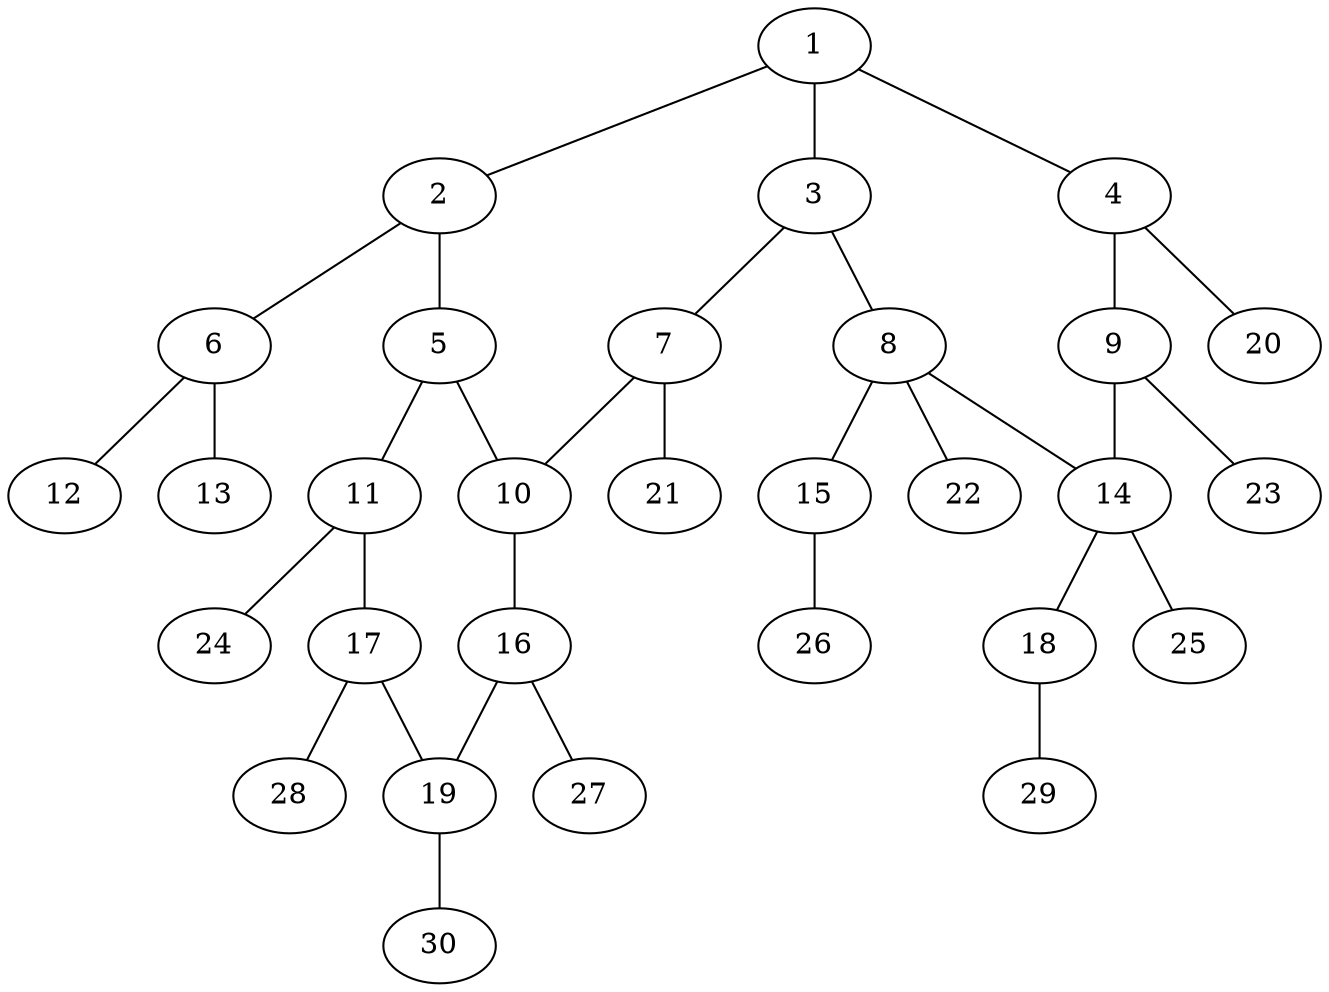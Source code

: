 graph molecule_1508 {
	1	 [chem=C];
	2	 [chem=C];
	1 -- 2	 [valence=2];
	3	 [chem=C];
	1 -- 3	 [valence=1];
	4	 [chem=C];
	1 -- 4	 [valence=1];
	5	 [chem=C];
	2 -- 5	 [valence=1];
	6	 [chem=N];
	2 -- 6	 [valence=1];
	7	 [chem=C];
	3 -- 7	 [valence=2];
	8	 [chem=C];
	3 -- 8	 [valence=1];
	9	 [chem=C];
	4 -- 9	 [valence=2];
	20	 [chem=H];
	4 -- 20	 [valence=1];
	10	 [chem=C];
	5 -- 10	 [valence=2];
	11	 [chem=C];
	5 -- 11	 [valence=1];
	12	 [chem=O];
	6 -- 12	 [valence=2];
	13	 [chem=O];
	6 -- 13	 [valence=1];
	7 -- 10	 [valence=1];
	21	 [chem=H];
	7 -- 21	 [valence=1];
	14	 [chem=C];
	8 -- 14	 [valence=1];
	15	 [chem=O];
	8 -- 15	 [valence=1];
	22	 [chem=H];
	8 -- 22	 [valence=1];
	9 -- 14	 [valence=1];
	23	 [chem=H];
	9 -- 23	 [valence=1];
	16	 [chem=C];
	10 -- 16	 [valence=1];
	17	 [chem=C];
	11 -- 17	 [valence=2];
	24	 [chem=H];
	11 -- 24	 [valence=1];
	18	 [chem=O];
	14 -- 18	 [valence=1];
	25	 [chem=H];
	14 -- 25	 [valence=1];
	26	 [chem=H];
	15 -- 26	 [valence=1];
	19	 [chem=C];
	16 -- 19	 [valence=2];
	27	 [chem=H];
	16 -- 27	 [valence=1];
	17 -- 19	 [valence=1];
	28	 [chem=H];
	17 -- 28	 [valence=1];
	29	 [chem=H];
	18 -- 29	 [valence=1];
	30	 [chem=H];
	19 -- 30	 [valence=1];
}
